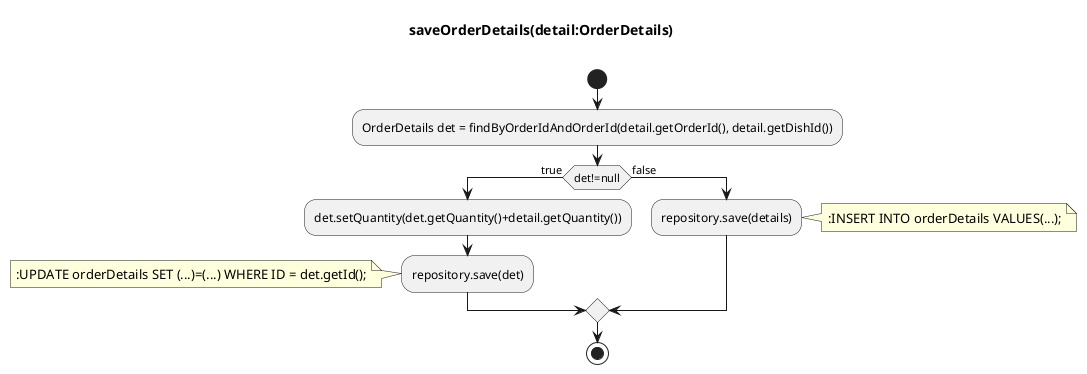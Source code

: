 @startuml
title saveOrderDetails(detail:OrderDetails) \n
start
:OrderDetails det = findByOrderIdAndOrderId(detail.getOrderId(), detail.getDishId());
if (det!=null) then (true)
  :det.setQuantity(det.getQuantity()+detail.getQuantity());
  :repository.save(det);
	note left
     :UPDATE orderDetails SET (...)=(...) WHERE ID = det.getId();
	end note
else (false)
  :repository.save(details);
   note right
    :INSERT INTO orderDetails VALUES(...);
   end note
endif
stop
@enduml